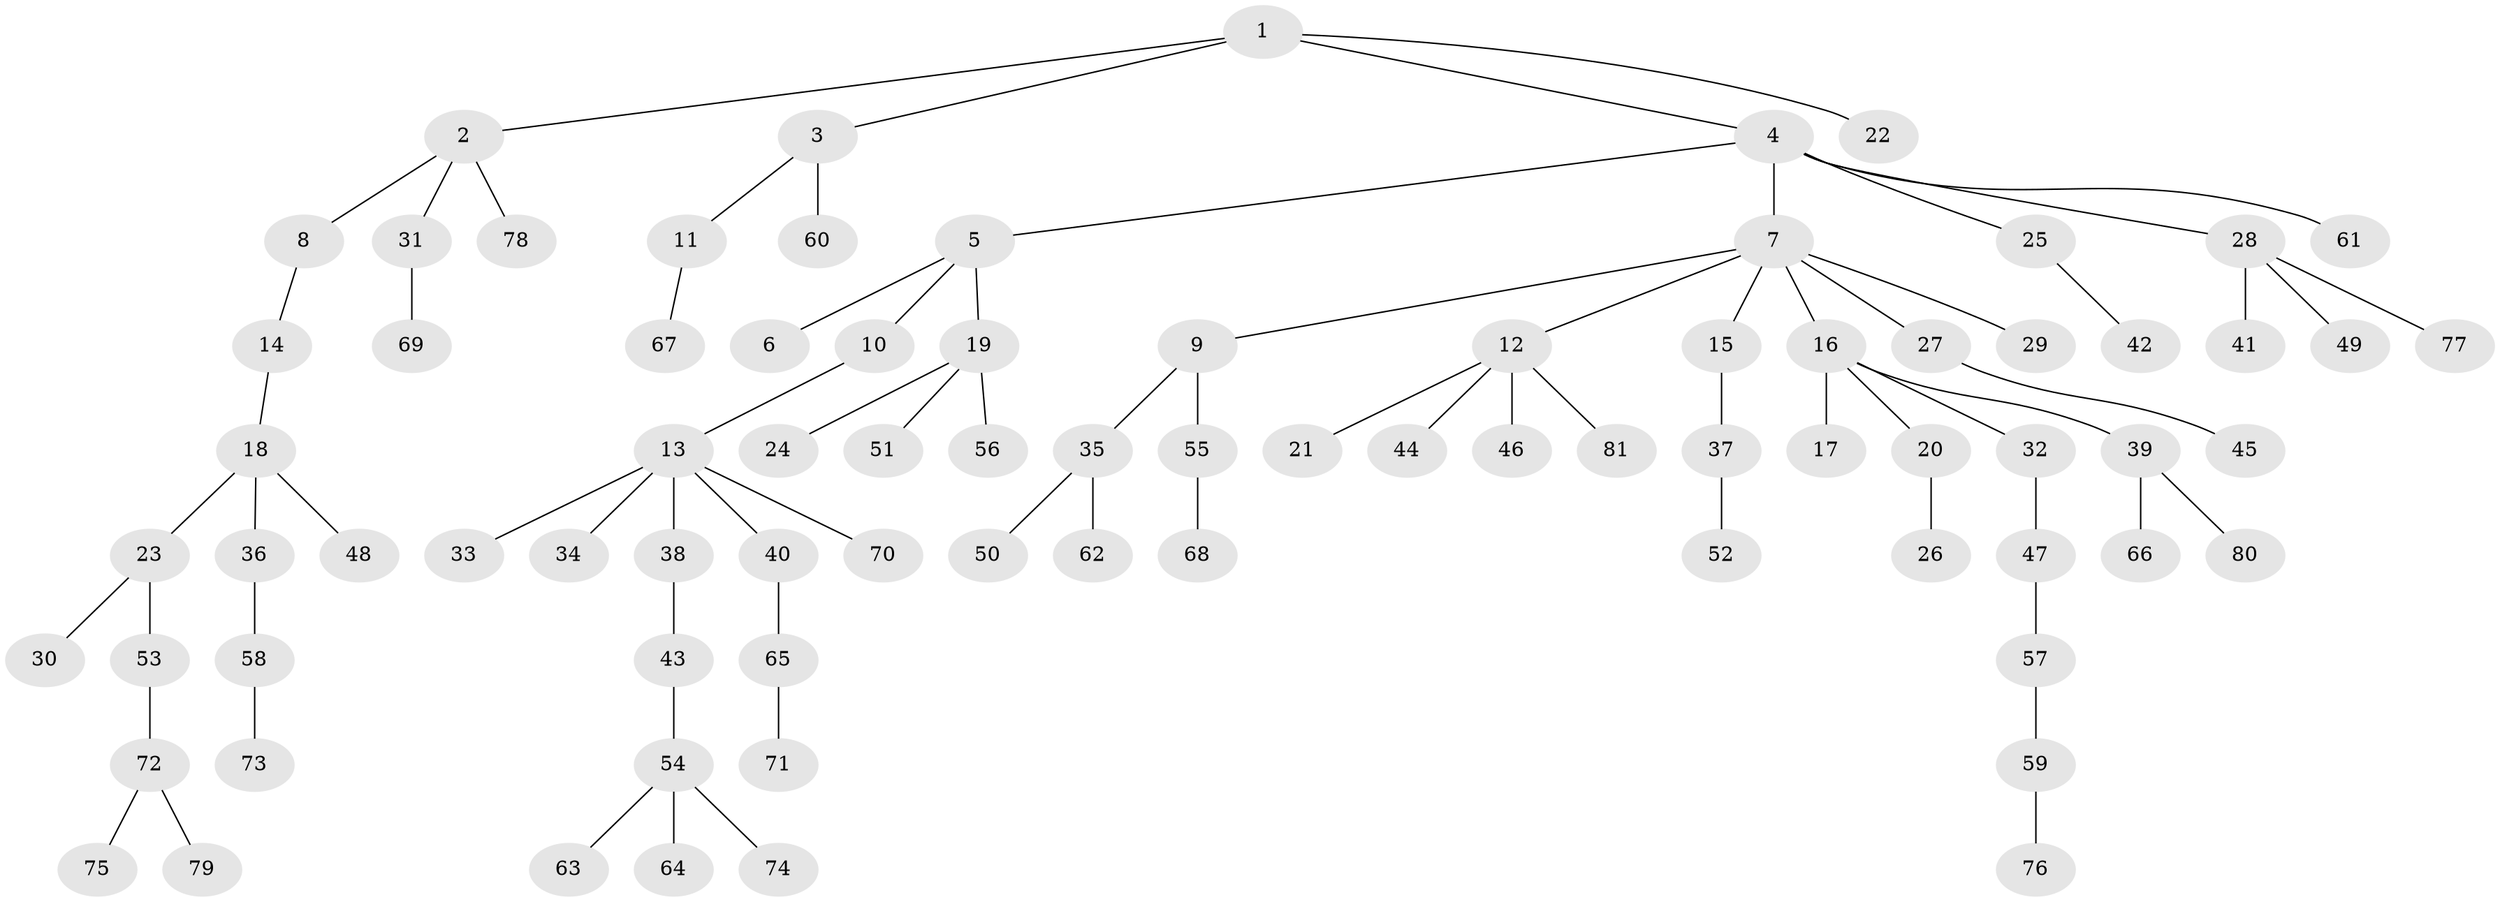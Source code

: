 // Generated by graph-tools (version 1.1) at 2025/53/03/09/25 04:53:45]
// undirected, 81 vertices, 80 edges
graph export_dot {
graph [start="1"]
  node [color=gray90,style=filled];
  1;
  2;
  3;
  4;
  5;
  6;
  7;
  8;
  9;
  10;
  11;
  12;
  13;
  14;
  15;
  16;
  17;
  18;
  19;
  20;
  21;
  22;
  23;
  24;
  25;
  26;
  27;
  28;
  29;
  30;
  31;
  32;
  33;
  34;
  35;
  36;
  37;
  38;
  39;
  40;
  41;
  42;
  43;
  44;
  45;
  46;
  47;
  48;
  49;
  50;
  51;
  52;
  53;
  54;
  55;
  56;
  57;
  58;
  59;
  60;
  61;
  62;
  63;
  64;
  65;
  66;
  67;
  68;
  69;
  70;
  71;
  72;
  73;
  74;
  75;
  76;
  77;
  78;
  79;
  80;
  81;
  1 -- 2;
  1 -- 3;
  1 -- 4;
  1 -- 22;
  2 -- 8;
  2 -- 31;
  2 -- 78;
  3 -- 11;
  3 -- 60;
  4 -- 5;
  4 -- 7;
  4 -- 25;
  4 -- 28;
  4 -- 61;
  5 -- 6;
  5 -- 10;
  5 -- 19;
  7 -- 9;
  7 -- 12;
  7 -- 15;
  7 -- 16;
  7 -- 27;
  7 -- 29;
  8 -- 14;
  9 -- 35;
  9 -- 55;
  10 -- 13;
  11 -- 67;
  12 -- 21;
  12 -- 44;
  12 -- 46;
  12 -- 81;
  13 -- 33;
  13 -- 34;
  13 -- 38;
  13 -- 40;
  13 -- 70;
  14 -- 18;
  15 -- 37;
  16 -- 17;
  16 -- 20;
  16 -- 32;
  16 -- 39;
  18 -- 23;
  18 -- 36;
  18 -- 48;
  19 -- 24;
  19 -- 51;
  19 -- 56;
  20 -- 26;
  23 -- 30;
  23 -- 53;
  25 -- 42;
  27 -- 45;
  28 -- 41;
  28 -- 49;
  28 -- 77;
  31 -- 69;
  32 -- 47;
  35 -- 50;
  35 -- 62;
  36 -- 58;
  37 -- 52;
  38 -- 43;
  39 -- 66;
  39 -- 80;
  40 -- 65;
  43 -- 54;
  47 -- 57;
  53 -- 72;
  54 -- 63;
  54 -- 64;
  54 -- 74;
  55 -- 68;
  57 -- 59;
  58 -- 73;
  59 -- 76;
  65 -- 71;
  72 -- 75;
  72 -- 79;
}
